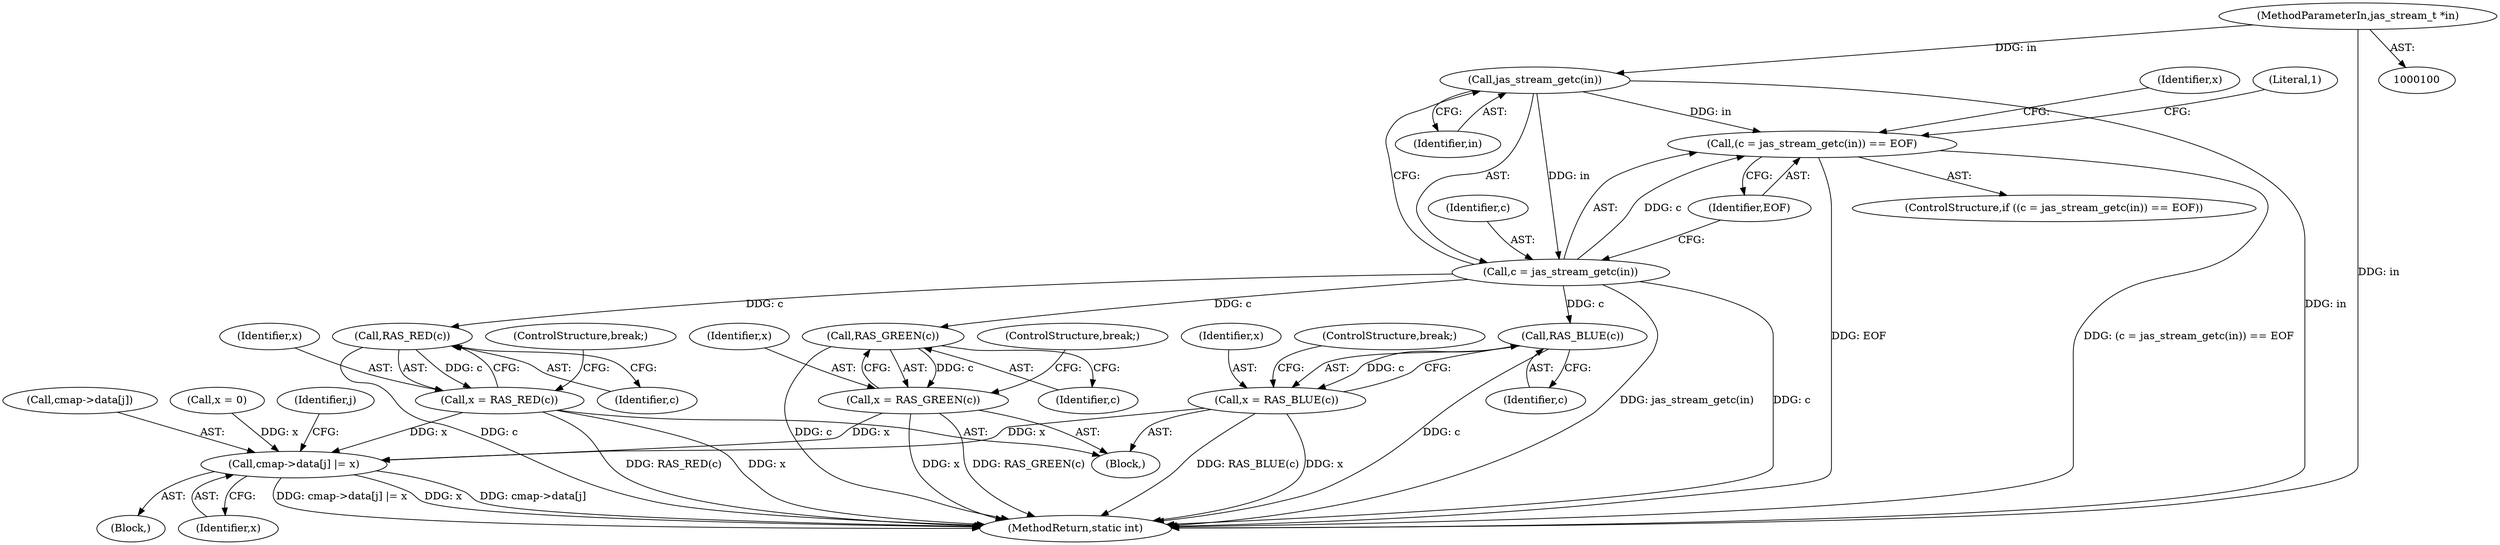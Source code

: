 digraph "0_jasper_411a4068f8c464e883358bf403a3e25158863823@API" {
"1000209" [label="(Call,jas_stream_getc(in))"];
"1000101" [label="(MethodParameterIn,jas_stream_t *in)"];
"1000206" [label="(Call,(c = jas_stream_getc(in)) == EOF)"];
"1000207" [label="(Call,c = jas_stream_getc(in))"];
"1000225" [label="(Call,RAS_RED(c))"];
"1000223" [label="(Call,x = RAS_RED(c))"];
"1000240" [label="(Call,cmap->data[j] |= x)"];
"1000231" [label="(Call,RAS_GREEN(c))"];
"1000229" [label="(Call,x = RAS_GREEN(c))"];
"1000237" [label="(Call,RAS_BLUE(c))"];
"1000235" [label="(Call,x = RAS_BLUE(c))"];
"1000232" [label="(Identifier,c)"];
"1000230" [label="(Identifier,x)"];
"1000226" [label="(Identifier,c)"];
"1000227" [label="(ControlStructure,break;)"];
"1000217" [label="(Identifier,x)"];
"1000224" [label="(Identifier,x)"];
"1000203" [label="(Identifier,j)"];
"1000233" [label="(ControlStructure,break;)"];
"1000237" [label="(Call,RAS_BLUE(c))"];
"1000255" [label="(MethodReturn,static int)"];
"1000246" [label="(Identifier,x)"];
"1000206" [label="(Call,(c = jas_stream_getc(in)) == EOF)"];
"1000209" [label="(Call,jas_stream_getc(in))"];
"1000225" [label="(Call,RAS_RED(c))"];
"1000210" [label="(Identifier,in)"];
"1000223" [label="(Call,x = RAS_RED(c))"];
"1000211" [label="(Identifier,EOF)"];
"1000241" [label="(Call,cmap->data[j])"];
"1000235" [label="(Call,x = RAS_BLUE(c))"];
"1000240" [label="(Call,cmap->data[j] |= x)"];
"1000231" [label="(Call,RAS_GREEN(c))"];
"1000221" [label="(Block,)"];
"1000205" [label="(ControlStructure,if ((c = jas_stream_getc(in)) == EOF))"];
"1000215" [label="(Literal,1)"];
"1000229" [label="(Call,x = RAS_GREEN(c))"];
"1000236" [label="(Identifier,x)"];
"1000208" [label="(Identifier,c)"];
"1000239" [label="(ControlStructure,break;)"];
"1000101" [label="(MethodParameterIn,jas_stream_t *in)"];
"1000216" [label="(Call,x = 0)"];
"1000204" [label="(Block,)"];
"1000238" [label="(Identifier,c)"];
"1000207" [label="(Call,c = jas_stream_getc(in))"];
"1000209" -> "1000207"  [label="AST: "];
"1000209" -> "1000210"  [label="CFG: "];
"1000210" -> "1000209"  [label="AST: "];
"1000207" -> "1000209"  [label="CFG: "];
"1000209" -> "1000255"  [label="DDG: in"];
"1000209" -> "1000206"  [label="DDG: in"];
"1000209" -> "1000207"  [label="DDG: in"];
"1000101" -> "1000209"  [label="DDG: in"];
"1000101" -> "1000100"  [label="AST: "];
"1000101" -> "1000255"  [label="DDG: in"];
"1000206" -> "1000205"  [label="AST: "];
"1000206" -> "1000211"  [label="CFG: "];
"1000207" -> "1000206"  [label="AST: "];
"1000211" -> "1000206"  [label="AST: "];
"1000215" -> "1000206"  [label="CFG: "];
"1000217" -> "1000206"  [label="CFG: "];
"1000206" -> "1000255"  [label="DDG: (c = jas_stream_getc(in)) == EOF"];
"1000206" -> "1000255"  [label="DDG: EOF"];
"1000207" -> "1000206"  [label="DDG: c"];
"1000208" -> "1000207"  [label="AST: "];
"1000211" -> "1000207"  [label="CFG: "];
"1000207" -> "1000255"  [label="DDG: jas_stream_getc(in)"];
"1000207" -> "1000255"  [label="DDG: c"];
"1000207" -> "1000225"  [label="DDG: c"];
"1000207" -> "1000231"  [label="DDG: c"];
"1000207" -> "1000237"  [label="DDG: c"];
"1000225" -> "1000223"  [label="AST: "];
"1000225" -> "1000226"  [label="CFG: "];
"1000226" -> "1000225"  [label="AST: "];
"1000223" -> "1000225"  [label="CFG: "];
"1000225" -> "1000255"  [label="DDG: c"];
"1000225" -> "1000223"  [label="DDG: c"];
"1000223" -> "1000221"  [label="AST: "];
"1000224" -> "1000223"  [label="AST: "];
"1000227" -> "1000223"  [label="CFG: "];
"1000223" -> "1000255"  [label="DDG: RAS_RED(c)"];
"1000223" -> "1000255"  [label="DDG: x"];
"1000223" -> "1000240"  [label="DDG: x"];
"1000240" -> "1000204"  [label="AST: "];
"1000240" -> "1000246"  [label="CFG: "];
"1000241" -> "1000240"  [label="AST: "];
"1000246" -> "1000240"  [label="AST: "];
"1000203" -> "1000240"  [label="CFG: "];
"1000240" -> "1000255"  [label="DDG: cmap->data[j] |= x"];
"1000240" -> "1000255"  [label="DDG: x"];
"1000240" -> "1000255"  [label="DDG: cmap->data[j]"];
"1000235" -> "1000240"  [label="DDG: x"];
"1000216" -> "1000240"  [label="DDG: x"];
"1000229" -> "1000240"  [label="DDG: x"];
"1000231" -> "1000229"  [label="AST: "];
"1000231" -> "1000232"  [label="CFG: "];
"1000232" -> "1000231"  [label="AST: "];
"1000229" -> "1000231"  [label="CFG: "];
"1000231" -> "1000255"  [label="DDG: c"];
"1000231" -> "1000229"  [label="DDG: c"];
"1000229" -> "1000221"  [label="AST: "];
"1000230" -> "1000229"  [label="AST: "];
"1000233" -> "1000229"  [label="CFG: "];
"1000229" -> "1000255"  [label="DDG: RAS_GREEN(c)"];
"1000229" -> "1000255"  [label="DDG: x"];
"1000237" -> "1000235"  [label="AST: "];
"1000237" -> "1000238"  [label="CFG: "];
"1000238" -> "1000237"  [label="AST: "];
"1000235" -> "1000237"  [label="CFG: "];
"1000237" -> "1000255"  [label="DDG: c"];
"1000237" -> "1000235"  [label="DDG: c"];
"1000235" -> "1000221"  [label="AST: "];
"1000236" -> "1000235"  [label="AST: "];
"1000239" -> "1000235"  [label="CFG: "];
"1000235" -> "1000255"  [label="DDG: RAS_BLUE(c)"];
"1000235" -> "1000255"  [label="DDG: x"];
}
